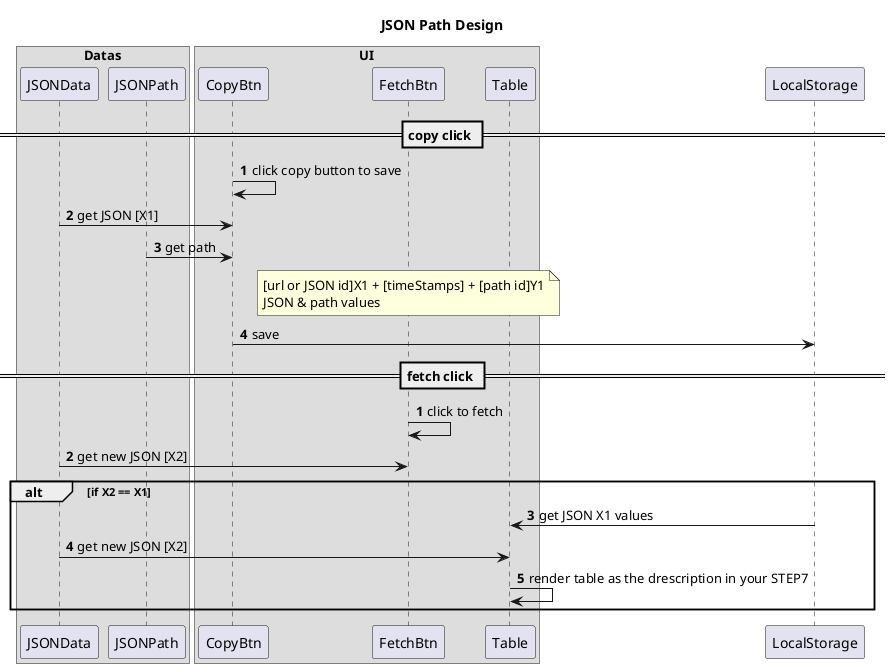 @startuml
title JSON Path Design

box Datas
participant JSONData
participant JSONPath
end box

box UI
participant CopyBtn
participant FetchBtn
participant Table
end box

participant LocalStorage

== copy click ==
autonumber
CopyBtn -> CopyBtn: click copy button to save
CopyBtn <- JSONData: get JSON [X1]
CopyBtn <- JSONPath: get path

note over FetchBtn
[url or JSON id]X1 + [timeStamps] + [path id]Y1
JSON & path values
end note
CopyBtn -> LocalStorage: save
autonumber stop

== fetch click ==
autonumber
FetchBtn -> FetchBtn: click to fetch
FetchBtn <- JSONData: get new JSON [X2]

alt if X2 == X1
    Table <- LocalStorage: get JSON X1 values
    Table <- JSONData: get new JSON [X2]
    Table -> Table: render table as the drescription in your STEP7
end
@enduml
